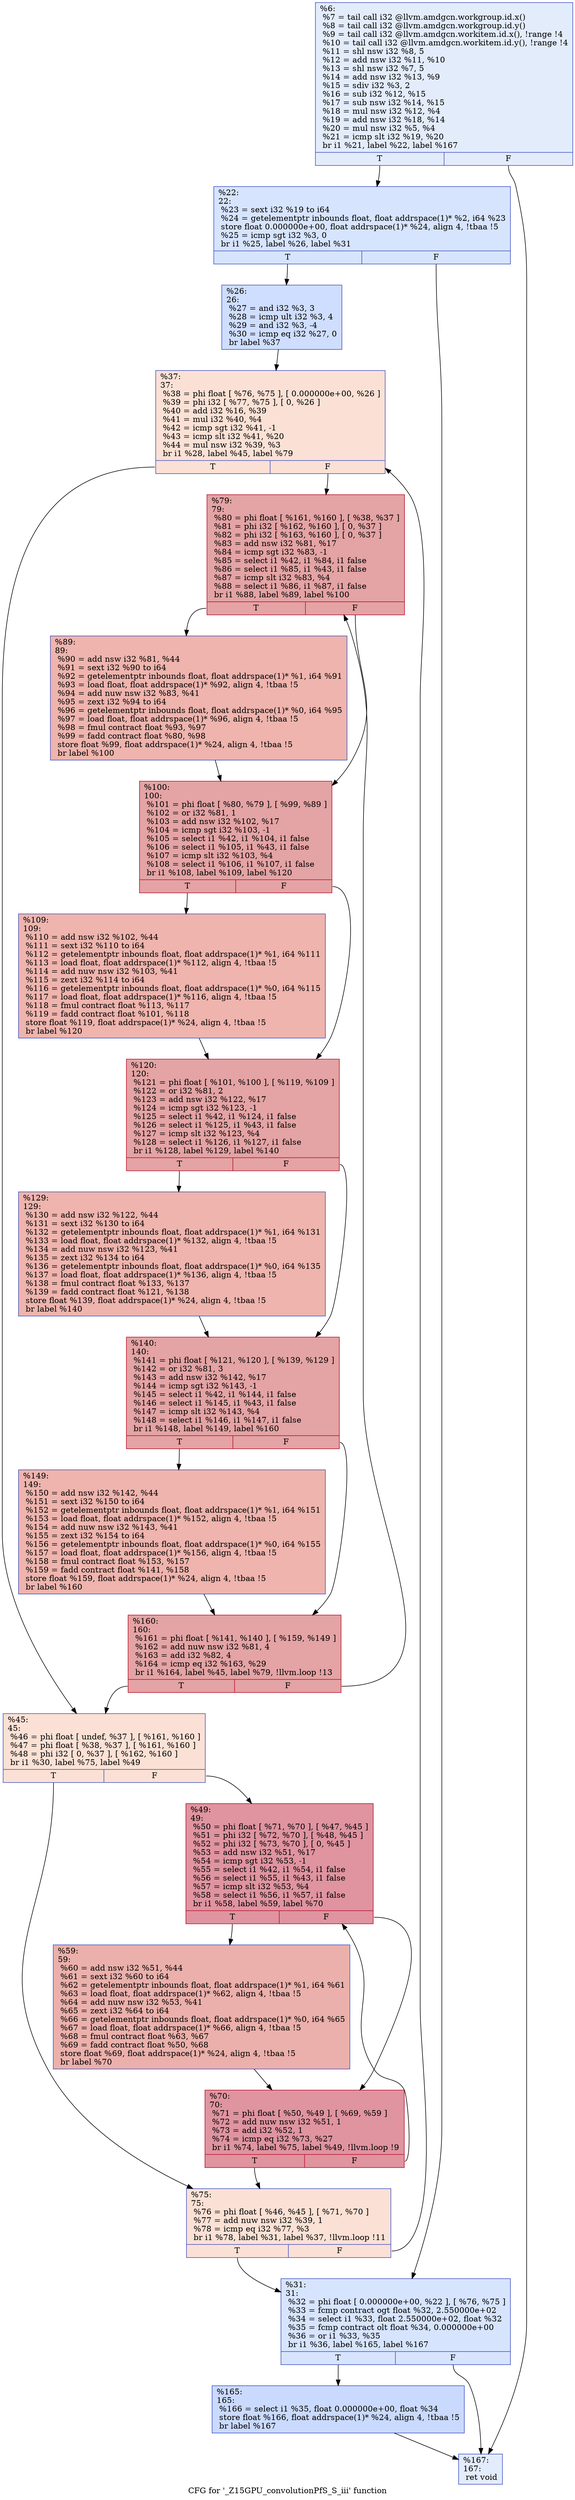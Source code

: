 digraph "CFG for '_Z15GPU_convolutionPfS_S_iii' function" {
	label="CFG for '_Z15GPU_convolutionPfS_S_iii' function";

	Node0x4f2dda0 [shape=record,color="#3d50c3ff", style=filled, fillcolor="#bfd3f670",label="{%6:\l  %7 = tail call i32 @llvm.amdgcn.workgroup.id.x()\l  %8 = tail call i32 @llvm.amdgcn.workgroup.id.y()\l  %9 = tail call i32 @llvm.amdgcn.workitem.id.x(), !range !4\l  %10 = tail call i32 @llvm.amdgcn.workitem.id.y(), !range !4\l  %11 = shl nsw i32 %8, 5\l  %12 = add nsw i32 %11, %10\l  %13 = shl nsw i32 %7, 5\l  %14 = add nsw i32 %13, %9\l  %15 = sdiv i32 %3, 2\l  %16 = sub i32 %12, %15\l  %17 = sub nsw i32 %14, %15\l  %18 = mul nsw i32 %12, %4\l  %19 = add nsw i32 %18, %14\l  %20 = mul nsw i32 %5, %4\l  %21 = icmp slt i32 %19, %20\l  br i1 %21, label %22, label %167\l|{<s0>T|<s1>F}}"];
	Node0x4f2dda0:s0 -> Node0x4f30470;
	Node0x4f2dda0:s1 -> Node0x4f30500;
	Node0x4f30470 [shape=record,color="#3d50c3ff", style=filled, fillcolor="#a5c3fe70",label="{%22:\l22:                                               \l  %23 = sext i32 %19 to i64\l  %24 = getelementptr inbounds float, float addrspace(1)* %2, i64 %23\l  store float 0.000000e+00, float addrspace(1)* %24, align 4, !tbaa !5\l  %25 = icmp sgt i32 %3, 0\l  br i1 %25, label %26, label %31\l|{<s0>T|<s1>F}}"];
	Node0x4f30470:s0 -> Node0x4f313f0;
	Node0x4f30470:s1 -> Node0x4f31480;
	Node0x4f313f0 [shape=record,color="#3d50c3ff", style=filled, fillcolor="#93b5fe70",label="{%26:\l26:                                               \l  %27 = and i32 %3, 3\l  %28 = icmp ult i32 %3, 4\l  %29 = and i32 %3, -4\l  %30 = icmp eq i32 %27, 0\l  br label %37\l}"];
	Node0x4f313f0 -> Node0x4f31890;
	Node0x4f31480 [shape=record,color="#3d50c3ff", style=filled, fillcolor="#a5c3fe70",label="{%31:\l31:                                               \l  %32 = phi float [ 0.000000e+00, %22 ], [ %76, %75 ]\l  %33 = fcmp contract ogt float %32, 2.550000e+02\l  %34 = select i1 %33, float 2.550000e+02, float %32\l  %35 = fcmp contract olt float %34, 0.000000e+00\l  %36 = or i1 %33, %35\l  br i1 %36, label %165, label %167\l|{<s0>T|<s1>F}}"];
	Node0x4f31480:s0 -> Node0x4f31ea0;
	Node0x4f31480:s1 -> Node0x4f30500;
	Node0x4f31890 [shape=record,color="#3d50c3ff", style=filled, fillcolor="#f7bca170",label="{%37:\l37:                                               \l  %38 = phi float [ %76, %75 ], [ 0.000000e+00, %26 ]\l  %39 = phi i32 [ %77, %75 ], [ 0, %26 ]\l  %40 = add i32 %16, %39\l  %41 = mul i32 %40, %4\l  %42 = icmp sgt i32 %41, -1\l  %43 = icmp slt i32 %41, %20\l  %44 = mul nsw i32 %39, %3\l  br i1 %28, label %45, label %79\l|{<s0>T|<s1>F}}"];
	Node0x4f31890:s0 -> Node0x4f32430;
	Node0x4f31890:s1 -> Node0x4f324c0;
	Node0x4f32430 [shape=record,color="#3d50c3ff", style=filled, fillcolor="#f7bca170",label="{%45:\l45:                                               \l  %46 = phi float [ undef, %37 ], [ %161, %160 ]\l  %47 = phi float [ %38, %37 ], [ %161, %160 ]\l  %48 = phi i32 [ 0, %37 ], [ %162, %160 ]\l  br i1 %30, label %75, label %49\l|{<s0>T|<s1>F}}"];
	Node0x4f32430:s0 -> Node0x4f31980;
	Node0x4f32430:s1 -> Node0x4f32d60;
	Node0x4f32d60 [shape=record,color="#b70d28ff", style=filled, fillcolor="#b70d2870",label="{%49:\l49:                                               \l  %50 = phi float [ %71, %70 ], [ %47, %45 ]\l  %51 = phi i32 [ %72, %70 ], [ %48, %45 ]\l  %52 = phi i32 [ %73, %70 ], [ 0, %45 ]\l  %53 = add nsw i32 %51, %17\l  %54 = icmp sgt i32 %53, -1\l  %55 = select i1 %42, i1 %54, i1 false\l  %56 = select i1 %55, i1 %43, i1 false\l  %57 = icmp slt i32 %53, %4\l  %58 = select i1 %56, i1 %57, i1 false\l  br i1 %58, label %59, label %70\l|{<s0>T|<s1>F}}"];
	Node0x4f32d60:s0 -> Node0x4f33640;
	Node0x4f32d60:s1 -> Node0x4f32ed0;
	Node0x4f33640 [shape=record,color="#3d50c3ff", style=filled, fillcolor="#d24b4070",label="{%59:\l59:                                               \l  %60 = add nsw i32 %51, %44\l  %61 = sext i32 %60 to i64\l  %62 = getelementptr inbounds float, float addrspace(1)* %1, i64 %61\l  %63 = load float, float addrspace(1)* %62, align 4, !tbaa !5\l  %64 = add nuw nsw i32 %53, %41\l  %65 = zext i32 %64 to i64\l  %66 = getelementptr inbounds float, float addrspace(1)* %0, i64 %65\l  %67 = load float, float addrspace(1)* %66, align 4, !tbaa !5\l  %68 = fmul contract float %63, %67\l  %69 = fadd contract float %50, %68\l  store float %69, float addrspace(1)* %24, align 4, !tbaa !5\l  br label %70\l}"];
	Node0x4f33640 -> Node0x4f32ed0;
	Node0x4f32ed0 [shape=record,color="#b70d28ff", style=filled, fillcolor="#b70d2870",label="{%70:\l70:                                               \l  %71 = phi float [ %50, %49 ], [ %69, %59 ]\l  %72 = add nuw nsw i32 %51, 1\l  %73 = add i32 %52, 1\l  %74 = icmp eq i32 %73, %27\l  br i1 %74, label %75, label %49, !llvm.loop !9\l|{<s0>T|<s1>F}}"];
	Node0x4f32ed0:s0 -> Node0x4f31980;
	Node0x4f32ed0:s1 -> Node0x4f32d60;
	Node0x4f31980 [shape=record,color="#3d50c3ff", style=filled, fillcolor="#f7bca170",label="{%75:\l75:                                               \l  %76 = phi float [ %46, %45 ], [ %71, %70 ]\l  %77 = add nuw nsw i32 %39, 1\l  %78 = icmp eq i32 %77, %3\l  br i1 %78, label %31, label %37, !llvm.loop !11\l|{<s0>T|<s1>F}}"];
	Node0x4f31980:s0 -> Node0x4f31480;
	Node0x4f31980:s1 -> Node0x4f31890;
	Node0x4f324c0 [shape=record,color="#b70d28ff", style=filled, fillcolor="#c32e3170",label="{%79:\l79:                                               \l  %80 = phi float [ %161, %160 ], [ %38, %37 ]\l  %81 = phi i32 [ %162, %160 ], [ 0, %37 ]\l  %82 = phi i32 [ %163, %160 ], [ 0, %37 ]\l  %83 = add nsw i32 %81, %17\l  %84 = icmp sgt i32 %83, -1\l  %85 = select i1 %42, i1 %84, i1 false\l  %86 = select i1 %85, i1 %43, i1 false\l  %87 = icmp slt i32 %83, %4\l  %88 = select i1 %86, i1 %87, i1 false\l  br i1 %88, label %89, label %100\l|{<s0>T|<s1>F}}"];
	Node0x4f324c0:s0 -> Node0x4f35270;
	Node0x4f324c0:s1 -> Node0x4f352c0;
	Node0x4f35270 [shape=record,color="#3d50c3ff", style=filled, fillcolor="#d8564670",label="{%89:\l89:                                               \l  %90 = add nsw i32 %81, %44\l  %91 = sext i32 %90 to i64\l  %92 = getelementptr inbounds float, float addrspace(1)* %1, i64 %91\l  %93 = load float, float addrspace(1)* %92, align 4, !tbaa !5\l  %94 = add nuw nsw i32 %83, %41\l  %95 = zext i32 %94 to i64\l  %96 = getelementptr inbounds float, float addrspace(1)* %0, i64 %95\l  %97 = load float, float addrspace(1)* %96, align 4, !tbaa !5\l  %98 = fmul contract float %93, %97\l  %99 = fadd contract float %80, %98\l  store float %99, float addrspace(1)* %24, align 4, !tbaa !5\l  br label %100\l}"];
	Node0x4f35270 -> Node0x4f352c0;
	Node0x4f352c0 [shape=record,color="#b70d28ff", style=filled, fillcolor="#c32e3170",label="{%100:\l100:                                              \l  %101 = phi float [ %80, %79 ], [ %99, %89 ]\l  %102 = or i32 %81, 1\l  %103 = add nsw i32 %102, %17\l  %104 = icmp sgt i32 %103, -1\l  %105 = select i1 %42, i1 %104, i1 false\l  %106 = select i1 %105, i1 %43, i1 false\l  %107 = icmp slt i32 %103, %4\l  %108 = select i1 %106, i1 %107, i1 false\l  br i1 %108, label %109, label %120\l|{<s0>T|<s1>F}}"];
	Node0x4f352c0:s0 -> Node0x4f35f00;
	Node0x4f352c0:s1 -> Node0x4f35f50;
	Node0x4f35f00 [shape=record,color="#3d50c3ff", style=filled, fillcolor="#d8564670",label="{%109:\l109:                                              \l  %110 = add nsw i32 %102, %44\l  %111 = sext i32 %110 to i64\l  %112 = getelementptr inbounds float, float addrspace(1)* %1, i64 %111\l  %113 = load float, float addrspace(1)* %112, align 4, !tbaa !5\l  %114 = add nuw nsw i32 %103, %41\l  %115 = zext i32 %114 to i64\l  %116 = getelementptr inbounds float, float addrspace(1)* %0, i64 %115\l  %117 = load float, float addrspace(1)* %116, align 4, !tbaa !5\l  %118 = fmul contract float %113, %117\l  %119 = fadd contract float %101, %118\l  store float %119, float addrspace(1)* %24, align 4, !tbaa !5\l  br label %120\l}"];
	Node0x4f35f00 -> Node0x4f35f50;
	Node0x4f35f50 [shape=record,color="#b70d28ff", style=filled, fillcolor="#c32e3170",label="{%120:\l120:                                              \l  %121 = phi float [ %101, %100 ], [ %119, %109 ]\l  %122 = or i32 %81, 2\l  %123 = add nsw i32 %122, %17\l  %124 = icmp sgt i32 %123, -1\l  %125 = select i1 %42, i1 %124, i1 false\l  %126 = select i1 %125, i1 %43, i1 false\l  %127 = icmp slt i32 %123, %4\l  %128 = select i1 %126, i1 %127, i1 false\l  br i1 %128, label %129, label %140\l|{<s0>T|<s1>F}}"];
	Node0x4f35f50:s0 -> Node0x4f34030;
	Node0x4f35f50:s1 -> Node0x4f34080;
	Node0x4f34030 [shape=record,color="#3d50c3ff", style=filled, fillcolor="#d8564670",label="{%129:\l129:                                              \l  %130 = add nsw i32 %122, %44\l  %131 = sext i32 %130 to i64\l  %132 = getelementptr inbounds float, float addrspace(1)* %1, i64 %131\l  %133 = load float, float addrspace(1)* %132, align 4, !tbaa !5\l  %134 = add nuw nsw i32 %123, %41\l  %135 = zext i32 %134 to i64\l  %136 = getelementptr inbounds float, float addrspace(1)* %0, i64 %135\l  %137 = load float, float addrspace(1)* %136, align 4, !tbaa !5\l  %138 = fmul contract float %133, %137\l  %139 = fadd contract float %121, %138\l  store float %139, float addrspace(1)* %24, align 4, !tbaa !5\l  br label %140\l}"];
	Node0x4f34030 -> Node0x4f34080;
	Node0x4f34080 [shape=record,color="#b70d28ff", style=filled, fillcolor="#c32e3170",label="{%140:\l140:                                              \l  %141 = phi float [ %121, %120 ], [ %139, %129 ]\l  %142 = or i32 %81, 3\l  %143 = add nsw i32 %142, %17\l  %144 = icmp sgt i32 %143, -1\l  %145 = select i1 %42, i1 %144, i1 false\l  %146 = select i1 %145, i1 %43, i1 false\l  %147 = icmp slt i32 %143, %4\l  %148 = select i1 %146, i1 %147, i1 false\l  br i1 %148, label %149, label %160\l|{<s0>T|<s1>F}}"];
	Node0x4f34080:s0 -> Node0x4f37c40;
	Node0x4f34080:s1 -> Node0x4f32a50;
	Node0x4f37c40 [shape=record,color="#3d50c3ff", style=filled, fillcolor="#d8564670",label="{%149:\l149:                                              \l  %150 = add nsw i32 %142, %44\l  %151 = sext i32 %150 to i64\l  %152 = getelementptr inbounds float, float addrspace(1)* %1, i64 %151\l  %153 = load float, float addrspace(1)* %152, align 4, !tbaa !5\l  %154 = add nuw nsw i32 %143, %41\l  %155 = zext i32 %154 to i64\l  %156 = getelementptr inbounds float, float addrspace(1)* %0, i64 %155\l  %157 = load float, float addrspace(1)* %156, align 4, !tbaa !5\l  %158 = fmul contract float %153, %157\l  %159 = fadd contract float %141, %158\l  store float %159, float addrspace(1)* %24, align 4, !tbaa !5\l  br label %160\l}"];
	Node0x4f37c40 -> Node0x4f32a50;
	Node0x4f32a50 [shape=record,color="#b70d28ff", style=filled, fillcolor="#c32e3170",label="{%160:\l160:                                              \l  %161 = phi float [ %141, %140 ], [ %159, %149 ]\l  %162 = add nuw nsw i32 %81, 4\l  %163 = add i32 %82, 4\l  %164 = icmp eq i32 %163, %29\l  br i1 %164, label %45, label %79, !llvm.loop !13\l|{<s0>T|<s1>F}}"];
	Node0x4f32a50:s0 -> Node0x4f32430;
	Node0x4f32a50:s1 -> Node0x4f324c0;
	Node0x4f31ea0 [shape=record,color="#3d50c3ff", style=filled, fillcolor="#88abfd70",label="{%165:\l165:                                              \l  %166 = select i1 %35, float 0.000000e+00, float %34\l  store float %166, float addrspace(1)* %24, align 4, !tbaa !5\l  br label %167\l}"];
	Node0x4f31ea0 -> Node0x4f30500;
	Node0x4f30500 [shape=record,color="#3d50c3ff", style=filled, fillcolor="#bfd3f670",label="{%167:\l167:                                              \l  ret void\l}"];
}
